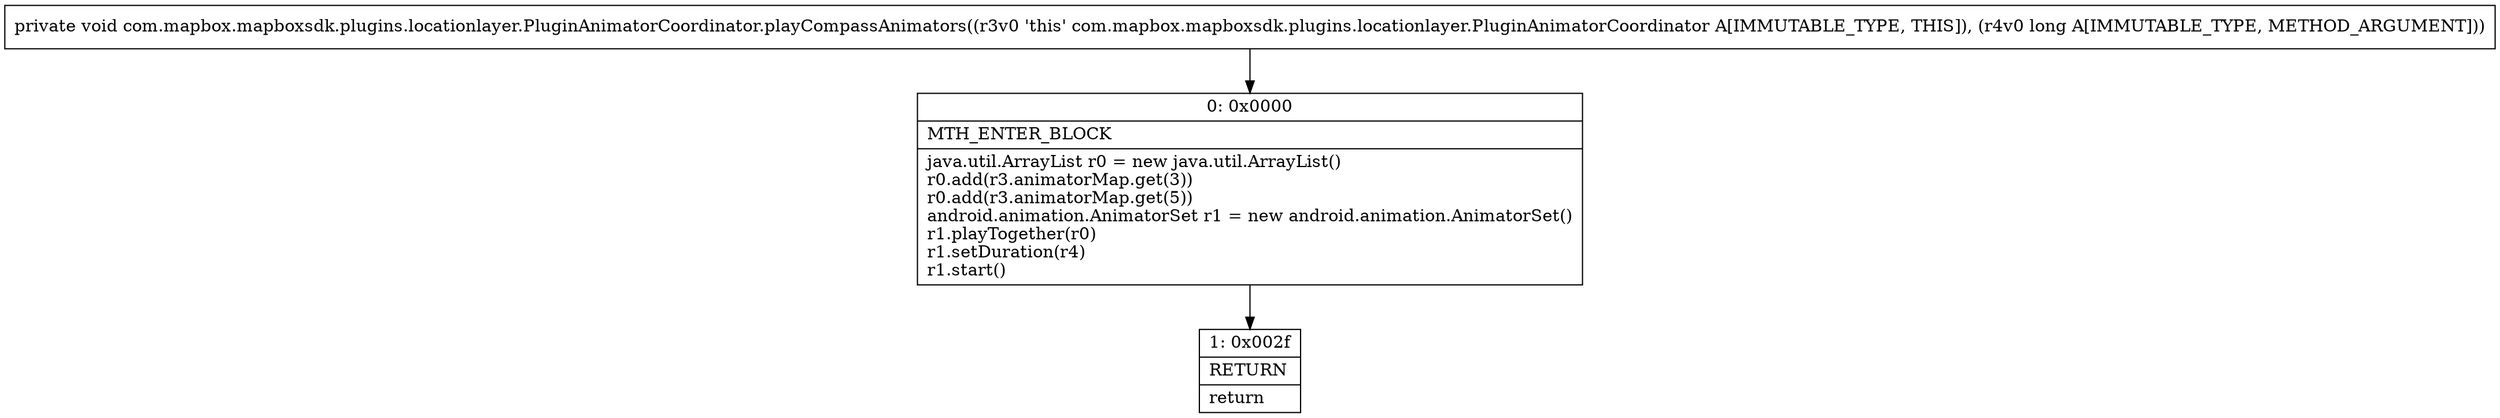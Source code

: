 digraph "CFG forcom.mapbox.mapboxsdk.plugins.locationlayer.PluginAnimatorCoordinator.playCompassAnimators(J)V" {
Node_0 [shape=record,label="{0\:\ 0x0000|MTH_ENTER_BLOCK\l|java.util.ArrayList r0 = new java.util.ArrayList()\lr0.add(r3.animatorMap.get(3))\lr0.add(r3.animatorMap.get(5))\landroid.animation.AnimatorSet r1 = new android.animation.AnimatorSet()\lr1.playTogether(r0)\lr1.setDuration(r4)\lr1.start()\l}"];
Node_1 [shape=record,label="{1\:\ 0x002f|RETURN\l|return\l}"];
MethodNode[shape=record,label="{private void com.mapbox.mapboxsdk.plugins.locationlayer.PluginAnimatorCoordinator.playCompassAnimators((r3v0 'this' com.mapbox.mapboxsdk.plugins.locationlayer.PluginAnimatorCoordinator A[IMMUTABLE_TYPE, THIS]), (r4v0 long A[IMMUTABLE_TYPE, METHOD_ARGUMENT])) }"];
MethodNode -> Node_0;
Node_0 -> Node_1;
}

